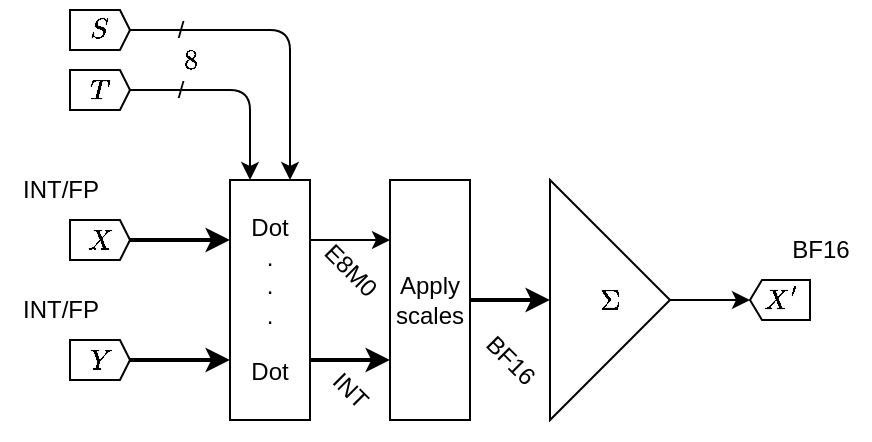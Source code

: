 <mxfile>
    <diagram id="f48v4jHAlH3FQ51ByAa7" name="Page-1">
        <mxGraphModel dx="1389" dy="672" grid="1" gridSize="10" guides="1" tooltips="1" connect="1" arrows="1" fold="1" page="1" pageScale="1" pageWidth="850" pageHeight="1100" math="1" shadow="0">
            <root>
                <mxCell id="0"/>
                <mxCell id="1" parent="0"/>
                <mxCell id="103" style="edgeStyle=orthogonalEdgeStyle;html=1;entryX=0;entryY=0.25;entryDx=0;entryDy=0;strokeWidth=2;" edge="1" parent="1" source="104" target="112">
                    <mxGeometry relative="1" as="geometry"/>
                </mxCell>
                <mxCell id="104" value="$$X$$" style="shape=offPageConnector;whiteSpace=wrap;html=1;rotation=0;direction=north;labelPosition=center;verticalLabelPosition=middle;align=center;verticalAlign=middle;size=0.167;" vertex="1" parent="1">
                    <mxGeometry x="70" y="200" width="30" height="20" as="geometry"/>
                </mxCell>
                <mxCell id="105" style="edgeStyle=orthogonalEdgeStyle;html=1;entryX=0;entryY=0.75;entryDx=0;entryDy=0;strokeWidth=2;" edge="1" parent="1" source="106" target="112">
                    <mxGeometry relative="1" as="geometry"/>
                </mxCell>
                <mxCell id="106" value="$$Y$$" style="shape=offPageConnector;whiteSpace=wrap;html=1;rotation=0;direction=north;labelPosition=center;verticalLabelPosition=middle;align=center;verticalAlign=middle;size=0.167;" vertex="1" parent="1">
                    <mxGeometry x="70" y="260" width="30" height="20" as="geometry"/>
                </mxCell>
                <mxCell id="107" value="INT/FP" style="text;html=1;align=center;verticalAlign=middle;resizable=0;points=[];autosize=1;strokeColor=none;fillColor=none;" vertex="1" parent="1">
                    <mxGeometry x="35" y="170" width="60" height="30" as="geometry"/>
                </mxCell>
                <mxCell id="108" value="INT/FP" style="text;html=1;align=center;verticalAlign=middle;resizable=0;points=[];autosize=1;strokeColor=none;fillColor=none;" vertex="1" parent="1">
                    <mxGeometry x="35" y="230" width="60" height="30" as="geometry"/>
                </mxCell>
                <mxCell id="109" value="BF16" style="text;html=1;align=center;verticalAlign=middle;resizable=0;points=[];autosize=1;strokeColor=none;fillColor=none;" vertex="1" parent="1">
                    <mxGeometry x="420" y="200" width="50" height="30" as="geometry"/>
                </mxCell>
                <mxCell id="110" style="edgeStyle=orthogonalEdgeStyle;html=1;entryX=0;entryY=0.75;entryDx=0;entryDy=0;strokeWidth=2;exitX=1;exitY=0.75;exitDx=0;exitDy=0;" edge="1" parent="1" source="112" target="117">
                    <mxGeometry relative="1" as="geometry"/>
                </mxCell>
                <mxCell id="111" style="edgeStyle=orthogonalEdgeStyle;html=1;exitX=1;exitY=0.25;exitDx=0;exitDy=0;entryX=0;entryY=0.25;entryDx=0;entryDy=0;" edge="1" parent="1" source="112" target="117">
                    <mxGeometry relative="1" as="geometry"/>
                </mxCell>
                <mxCell id="112" value="Dot&lt;br&gt;.&lt;br&gt;.&lt;br&gt;.&lt;br&gt;&lt;br&gt;Dot" style="rounded=0;whiteSpace=wrap;html=1;" vertex="1" parent="1">
                    <mxGeometry x="150" y="180" width="40" height="120" as="geometry"/>
                </mxCell>
                <mxCell id="113" style="edgeStyle=orthogonalEdgeStyle;html=1;entryX=0.5;entryY=1;entryDx=0;entryDy=0;" edge="1" parent="1" source="114" target="115">
                    <mxGeometry relative="1" as="geometry"/>
                </mxCell>
                <mxCell id="114" value="$$\Sigma$$" style="triangle;whiteSpace=wrap;html=1;" vertex="1" parent="1">
                    <mxGeometry x="310" y="180" width="60" height="120" as="geometry"/>
                </mxCell>
                <mxCell id="115" value="$$X'$$" style="shape=offPageConnector;whiteSpace=wrap;html=1;rotation=0;direction=south;labelPosition=center;verticalLabelPosition=middle;align=center;verticalAlign=middle;size=0.2;" vertex="1" parent="1">
                    <mxGeometry x="410" y="230" width="30" height="20" as="geometry"/>
                </mxCell>
                <mxCell id="116" style="edgeStyle=orthogonalEdgeStyle;html=1;entryX=0;entryY=0.5;entryDx=0;entryDy=0;strokeWidth=2;" edge="1" parent="1" source="117" target="114">
                    <mxGeometry relative="1" as="geometry"/>
                </mxCell>
                <mxCell id="117" value="Apply&lt;br&gt;scales" style="rounded=0;whiteSpace=wrap;html=1;" vertex="1" parent="1">
                    <mxGeometry x="230" y="180" width="40" height="120" as="geometry"/>
                </mxCell>
                <mxCell id="118" style="edgeStyle=orthogonalEdgeStyle;html=1;entryX=0.75;entryY=0;entryDx=0;entryDy=0;rounded=1;" edge="1" parent="1" source="119" target="112">
                    <mxGeometry relative="1" as="geometry">
                        <mxPoint x="260.607" y="174.393" as="targetPoint"/>
                    </mxGeometry>
                </mxCell>
                <mxCell id="119" value="$$S$$" style="shape=offPageConnector;whiteSpace=wrap;html=1;rotation=0;direction=north;labelPosition=center;verticalLabelPosition=middle;align=center;verticalAlign=middle;size=0.167;fontStyle=0" vertex="1" parent="1">
                    <mxGeometry x="70" y="95" width="30" height="20" as="geometry"/>
                </mxCell>
                <mxCell id="120" style="edgeStyle=orthogonalEdgeStyle;rounded=1;html=1;entryX=0.25;entryY=0;entryDx=0;entryDy=0;" edge="1" parent="1" source="121" target="112">
                    <mxGeometry relative="1" as="geometry">
                        <mxPoint x="239.393" y="174.393" as="targetPoint"/>
                    </mxGeometry>
                </mxCell>
                <mxCell id="121" value="$$T$$" style="shape=offPageConnector;whiteSpace=wrap;html=1;rotation=0;direction=north;labelPosition=center;verticalLabelPosition=middle;align=center;verticalAlign=middle;size=0.167;" vertex="1" parent="1">
                    <mxGeometry x="70" y="125" width="30" height="20" as="geometry"/>
                </mxCell>
                <mxCell id="122" value="/" style="text;html=1;align=center;verticalAlign=middle;resizable=0;points=[];autosize=1;strokeColor=none;fillColor=none;" vertex="1" parent="1">
                    <mxGeometry x="110" y="90" width="30" height="30" as="geometry"/>
                </mxCell>
                <mxCell id="123" value="INT" style="text;html=1;align=center;verticalAlign=middle;resizable=0;points=[];autosize=1;strokeColor=none;fillColor=none;rotation=45;" vertex="1" parent="1">
                    <mxGeometry x="190" y="270" width="40" height="30" as="geometry"/>
                </mxCell>
                <mxCell id="124" value="BF16" style="text;html=1;align=center;verticalAlign=middle;resizable=0;points=[];autosize=1;strokeColor=none;fillColor=none;rotation=45;" vertex="1" parent="1">
                    <mxGeometry x="265" y="255" width="50" height="30" as="geometry"/>
                </mxCell>
                <mxCell id="125" value="/" style="text;html=1;align=center;verticalAlign=middle;resizable=0;points=[];autosize=1;strokeColor=none;fillColor=none;" vertex="1" parent="1">
                    <mxGeometry x="110" y="120" width="30" height="30" as="geometry"/>
                </mxCell>
                <mxCell id="126" value="$$8$$" style="text;html=1;align=center;verticalAlign=middle;resizable=0;points=[];autosize=1;strokeColor=none;fillColor=none;" vertex="1" parent="1">
                    <mxGeometry x="100" y="105" width="60" height="30" as="geometry"/>
                </mxCell>
                <mxCell id="127" value="E8M0" style="text;html=1;align=center;verticalAlign=middle;resizable=0;points=[];autosize=1;strokeColor=none;fillColor=none;rotation=45;" vertex="1" parent="1">
                    <mxGeometry x="185" y="210" width="50" height="30" as="geometry"/>
                </mxCell>
            </root>
        </mxGraphModel>
    </diagram>
</mxfile>